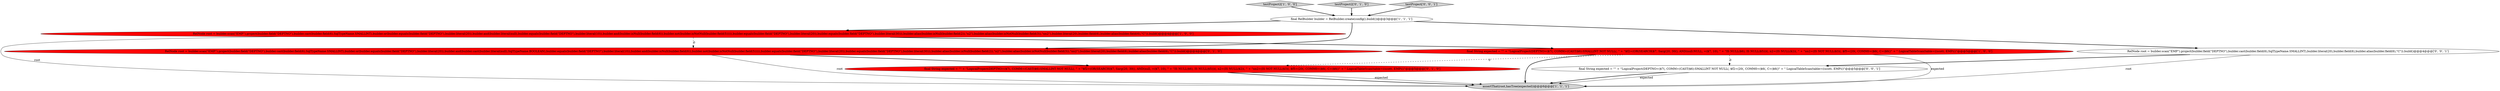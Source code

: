 digraph {
5 [style = filled, label = "RelNode root = builder.scan(\"EMP\").project(builder.field(\"DEPTNO\"),builder.cast(builder.field(6),SqlTypeName.SMALLINT),builder.or(builder.equals(builder.field(\"DEPTNO\"),builder.literal(20)),builder.and(builder.cast(builder.literal(null),SqlTypeName.BOOLEAN),builder.equals(builder.field(\"DEPTNO\"),builder.literal(10)),builder.and(builder.isNull(builder.field(6)),builder.not(builder.isNotNull(builder.field(5))))),builder.equals(builder.field(\"DEPTNO\"),builder.literal(20)),builder.equals(builder.field(\"DEPTNO\"),builder.literal(30))),builder.alias(builder.isNull(builder.field(2)),\"n2\"),builder.alias(builder.isNotNull(builder.field(3)),\"nn2\"),builder.literal(20),builder.field(6),builder.alias(builder.field(6),\"C\")).build()@@@4@@@['0', '1', '0']", fillcolor = red, shape = ellipse image = "AAA1AAABBB2BBB"];
0 [style = filled, label = "testProject2['1', '0', '0']", fillcolor = lightgray, shape = diamond image = "AAA0AAABBB1BBB"];
7 [style = filled, label = "final String expected = \"\" + \"LogicalProject(DEPTNO=($7(, COMM=(CAST($6):SMALLINT NOT NULL(, \" + \"$f2=(OR(SEARCH($7, Sarg(20, 30(), AND(null, =($7, 10), \" + \"IS NULL($6), IS NULL($5)))(, n2=(IS NULL($2)(, \" + \"nn2=(IS NOT NULL($3)(, $f5=(20(, COMM0=($6(, C=($6()\" + \" LogicalTableScan(table=((scott, EMP(()\"@@@5@@@['0', '1', '0']", fillcolor = red, shape = ellipse image = "AAA1AAABBB2BBB"];
8 [style = filled, label = "final String expected = \"\" + \"LogicalProject(DEPTNO=($7(, COMM=(CAST($6):SMALLINT NOT NULL(, $f2=(20(, COMM0=($6(, C=($6()\" + \" LogicalTableScan(table=((scott, EMP(()\"@@@5@@@['0', '0', '1']", fillcolor = white, shape = ellipse image = "AAA0AAABBB3BBB"];
1 [style = filled, label = "final RelBuilder builder = RelBuilder.create(config().build())@@@3@@@['1', '1', '1']", fillcolor = white, shape = ellipse image = "AAA0AAABBB1BBB"];
6 [style = filled, label = "testProject2['0', '1', '0']", fillcolor = lightgray, shape = diamond image = "AAA0AAABBB2BBB"];
10 [style = filled, label = "RelNode root = builder.scan(\"EMP\").project(builder.field(\"DEPTNO\"),builder.cast(builder.field(6),SqlTypeName.SMALLINT),builder.literal(20),builder.field(6),builder.alias(builder.field(6),\"C\")).build()@@@4@@@['0', '0', '1']", fillcolor = white, shape = ellipse image = "AAA0AAABBB3BBB"];
4 [style = filled, label = "final String expected = \"\" + \"LogicalProject(DEPTNO=($7(, COMM=(CAST($6):SMALLINT NOT NULL(, \" + \"$f2=(OR(SEARCH($7, Sarg(20, 30(), AND(null:NULL, =($7, 10), \" + \"IS NULL($6), IS NULL($5)))(, n2=(IS NULL($2)(, \" + \"nn2=(IS NOT NULL($3)(, $f5=(20(, COMM0=($6(, C=($6()\" + \" LogicalTableScan(table=((scott, EMP(()\"@@@5@@@['1', '0', '0']", fillcolor = red, shape = ellipse image = "AAA1AAABBB1BBB"];
9 [style = filled, label = "testProject['0', '0', '1']", fillcolor = lightgray, shape = diamond image = "AAA0AAABBB3BBB"];
2 [style = filled, label = "assertThat(root,hasTree(expected))@@@6@@@['1', '1', '1']", fillcolor = lightgray, shape = ellipse image = "AAA0AAABBB1BBB"];
3 [style = filled, label = "RelNode root = builder.scan(\"EMP\").project(builder.field(\"DEPTNO\"),builder.cast(builder.field(6),SqlTypeName.SMALLINT),builder.or(builder.equals(builder.field(\"DEPTNO\"),builder.literal(20)),builder.and(builder.literal(null),builder.equals(builder.field(\"DEPTNO\"),builder.literal(10)),builder.and(builder.isNull(builder.field(6)),builder.not(builder.isNotNull(builder.field(5))))),builder.equals(builder.field(\"DEPTNO\"),builder.literal(20)),builder.equals(builder.field(\"DEPTNO\"),builder.literal(30))),builder.alias(builder.isNull(builder.field(2)),\"n2\"),builder.alias(builder.isNotNull(builder.field(3)),\"nn2\"),builder.literal(20),builder.field(6),builder.alias(builder.field(6),\"C\")).build()@@@4@@@['1', '0', '0']", fillcolor = red, shape = ellipse image = "AAA1AAABBB1BBB"];
1->5 [style = bold, label=""];
3->5 [style = dashed, label="0"];
10->2 [style = solid, label="root"];
1->3 [style = bold, label=""];
4->2 [style = solid, label="expected"];
8->2 [style = solid, label="expected"];
5->2 [style = solid, label="root"];
4->2 [style = bold, label=""];
3->2 [style = solid, label="root"];
3->4 [style = bold, label=""];
7->2 [style = solid, label="expected"];
6->1 [style = bold, label=""];
10->8 [style = bold, label=""];
8->2 [style = bold, label=""];
4->7 [style = dashed, label="0"];
7->2 [style = bold, label=""];
0->1 [style = bold, label=""];
4->8 [style = dashed, label="0"];
5->7 [style = bold, label=""];
9->1 [style = bold, label=""];
1->10 [style = bold, label=""];
}

